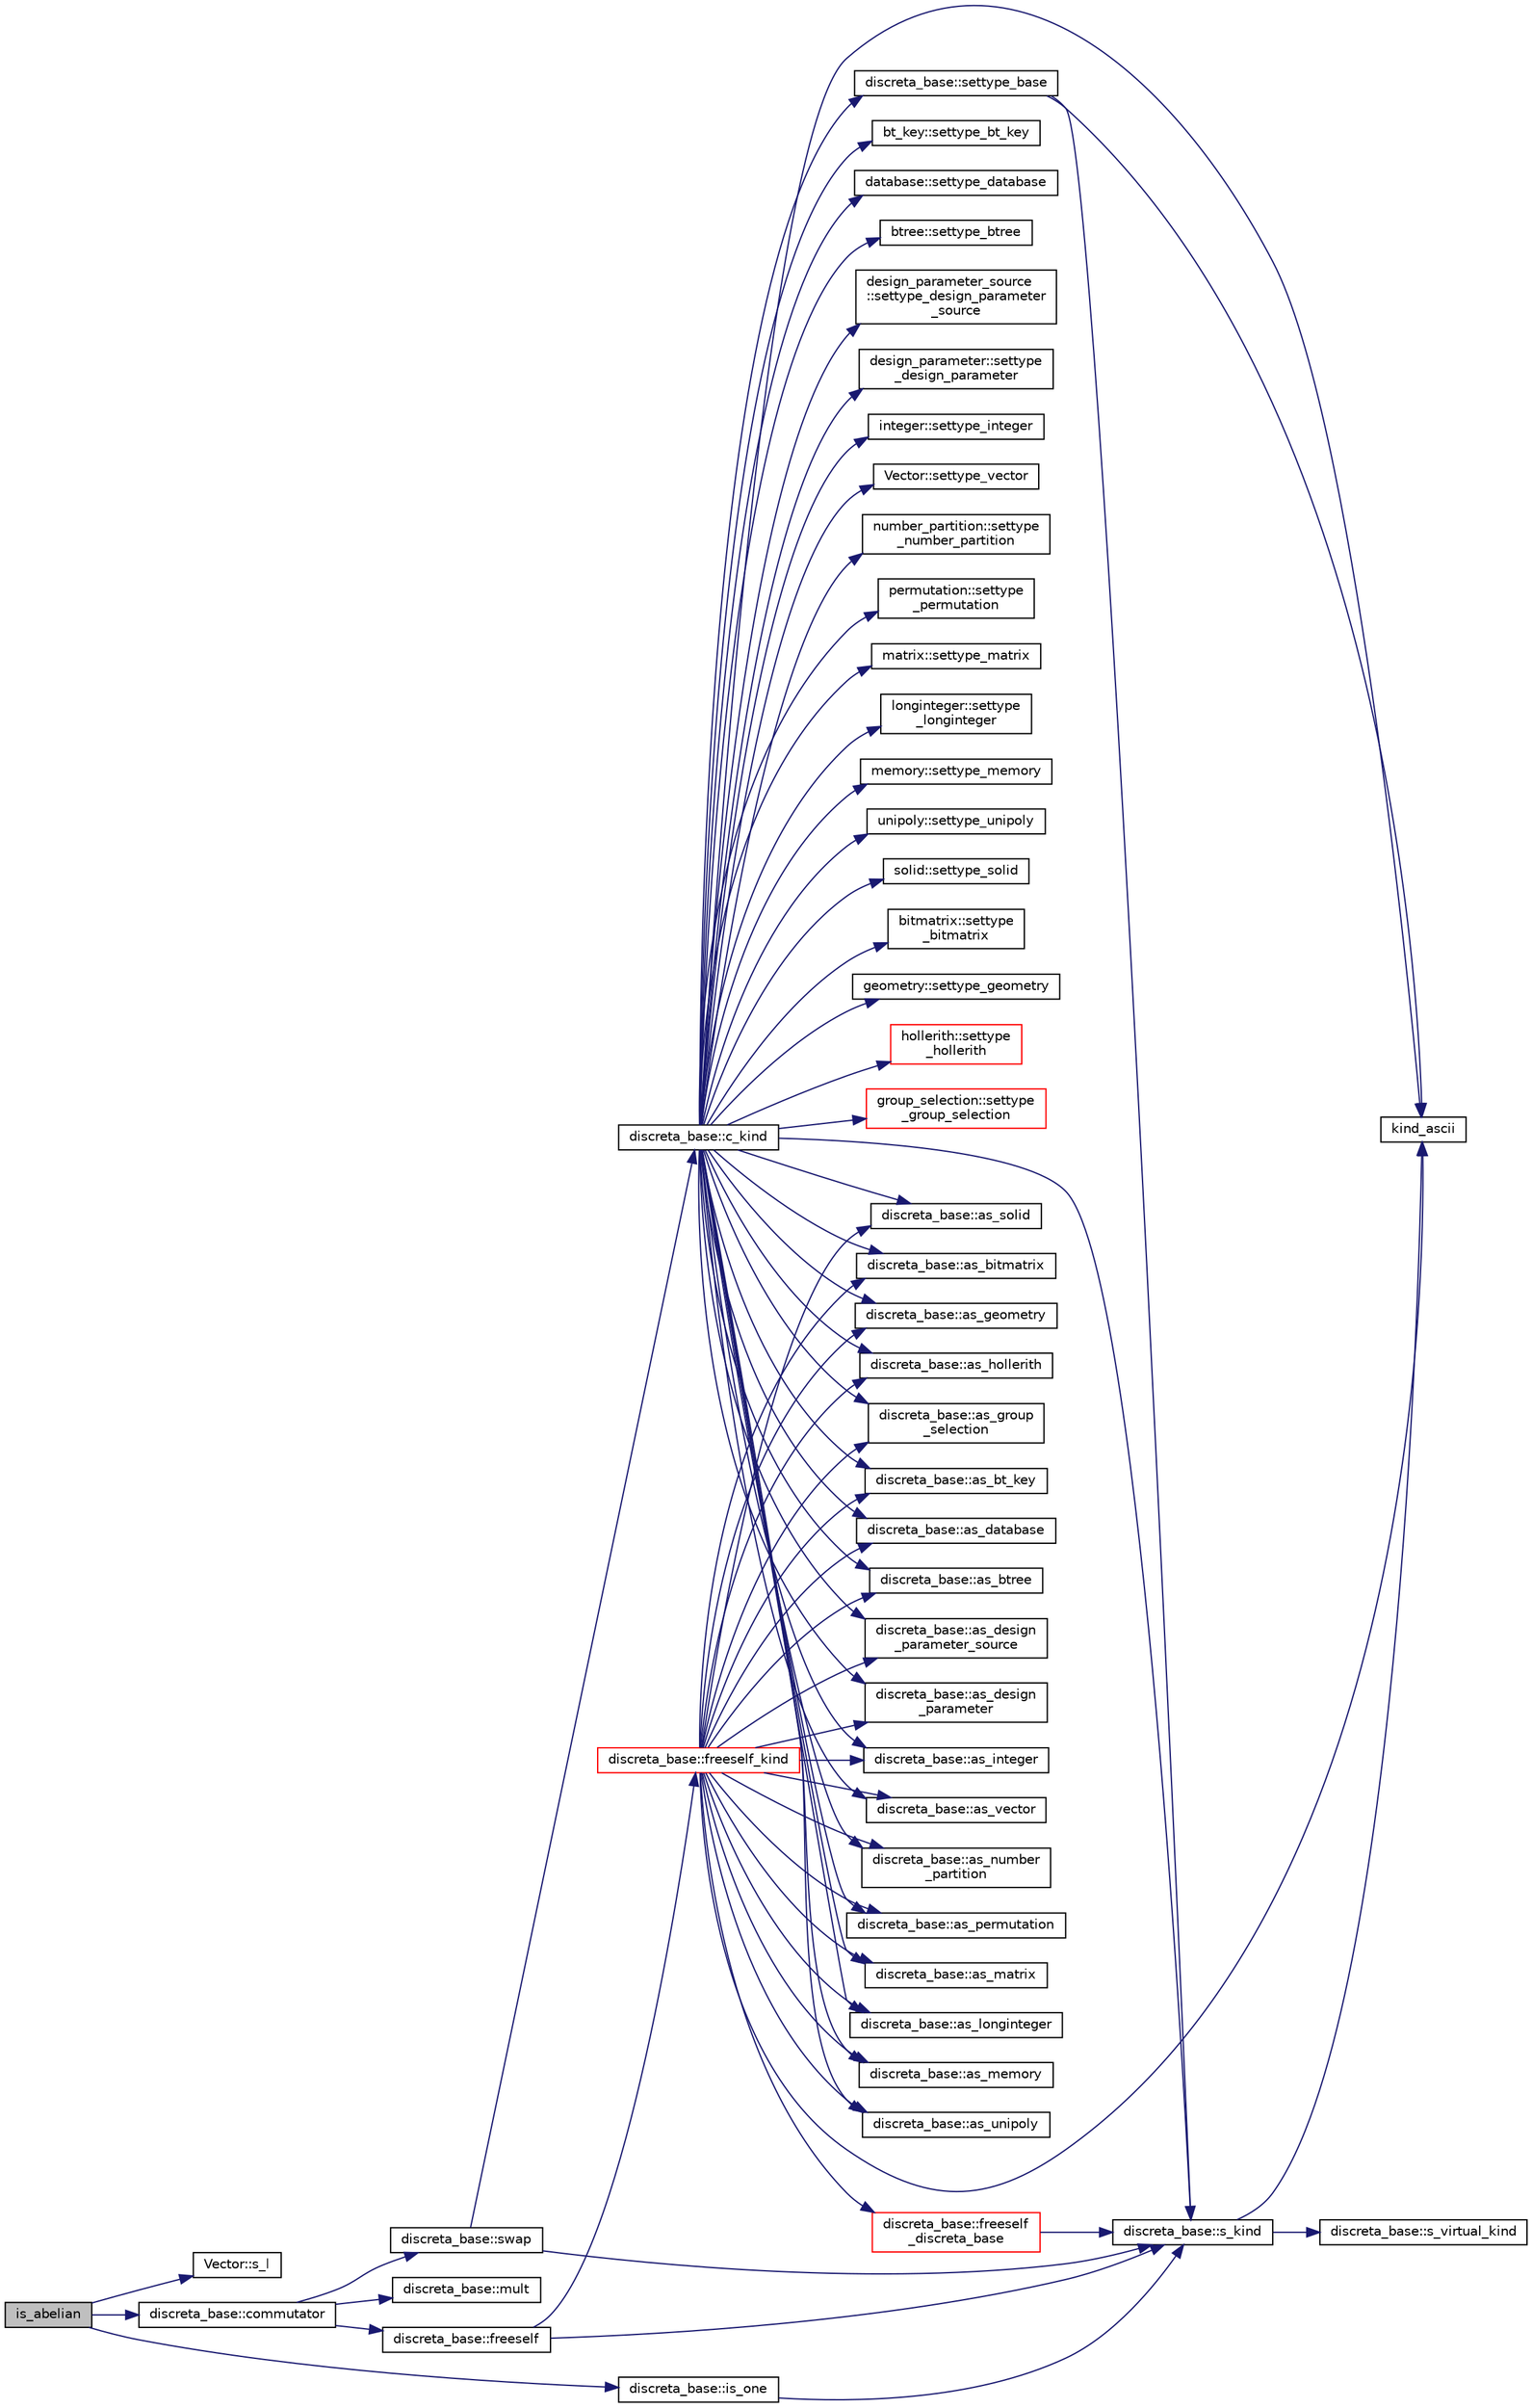 digraph "is_abelian"
{
  edge [fontname="Helvetica",fontsize="10",labelfontname="Helvetica",labelfontsize="10"];
  node [fontname="Helvetica",fontsize="10",shape=record];
  rankdir="LR";
  Node5634 [label="is_abelian",height=0.2,width=0.4,color="black", fillcolor="grey75", style="filled", fontcolor="black"];
  Node5634 -> Node5635 [color="midnightblue",fontsize="10",style="solid",fontname="Helvetica"];
  Node5635 [label="Vector::s_l",height=0.2,width=0.4,color="black", fillcolor="white", style="filled",URL="$d5/db2/class_vector.html#ad2dc082288f858d22a528832289e0704"];
  Node5634 -> Node5636 [color="midnightblue",fontsize="10",style="solid",fontname="Helvetica"];
  Node5636 [label="discreta_base::commutator",height=0.2,width=0.4,color="black", fillcolor="white", style="filled",URL="$d7/d71/classdiscreta__base.html#a1d0bb4144e3eb15aaf877a0cea656c00"];
  Node5636 -> Node5637 [color="midnightblue",fontsize="10",style="solid",fontname="Helvetica"];
  Node5637 [label="discreta_base::mult",height=0.2,width=0.4,color="black", fillcolor="white", style="filled",URL="$d7/d71/classdiscreta__base.html#a96f759b28f7c30bdfd95ac10f5972bd0"];
  Node5636 -> Node5638 [color="midnightblue",fontsize="10",style="solid",fontname="Helvetica"];
  Node5638 [label="discreta_base::swap",height=0.2,width=0.4,color="black", fillcolor="white", style="filled",URL="$d7/d71/classdiscreta__base.html#a2e8acbb9d3476675dac5b6a583b0293e"];
  Node5638 -> Node5639 [color="midnightblue",fontsize="10",style="solid",fontname="Helvetica"];
  Node5639 [label="discreta_base::s_kind",height=0.2,width=0.4,color="black", fillcolor="white", style="filled",URL="$d7/d71/classdiscreta__base.html#a8a830025c74adbbc3362418a7c2ba157"];
  Node5639 -> Node5640 [color="midnightblue",fontsize="10",style="solid",fontname="Helvetica"];
  Node5640 [label="discreta_base::s_virtual_kind",height=0.2,width=0.4,color="black", fillcolor="white", style="filled",URL="$d7/d71/classdiscreta__base.html#a52778a6d6943a468be083d0785d418fb"];
  Node5639 -> Node5641 [color="midnightblue",fontsize="10",style="solid",fontname="Helvetica"];
  Node5641 [label="kind_ascii",height=0.2,width=0.4,color="black", fillcolor="white", style="filled",URL="$d9/d60/discreta_8h.html#ad0ce825a9f29bc6cec27e1b64cfe27bf"];
  Node5638 -> Node5642 [color="midnightblue",fontsize="10",style="solid",fontname="Helvetica"];
  Node5642 [label="discreta_base::c_kind",height=0.2,width=0.4,color="black", fillcolor="white", style="filled",URL="$d7/d71/classdiscreta__base.html#adc2ff61589c2d083688e7a43f333cb62"];
  Node5642 -> Node5643 [color="midnightblue",fontsize="10",style="solid",fontname="Helvetica"];
  Node5643 [label="discreta_base::settype_base",height=0.2,width=0.4,color="black", fillcolor="white", style="filled",URL="$d7/d71/classdiscreta__base.html#a4f42899a89447d1c3993ea07c38f8ad4"];
  Node5643 -> Node5639 [color="midnightblue",fontsize="10",style="solid",fontname="Helvetica"];
  Node5643 -> Node5641 [color="midnightblue",fontsize="10",style="solid",fontname="Helvetica"];
  Node5642 -> Node5644 [color="midnightblue",fontsize="10",style="solid",fontname="Helvetica"];
  Node5644 [label="discreta_base::as_integer",height=0.2,width=0.4,color="black", fillcolor="white", style="filled",URL="$d7/d71/classdiscreta__base.html#a00d7691eaf874fd283d942692fe8dd26"];
  Node5642 -> Node5645 [color="midnightblue",fontsize="10",style="solid",fontname="Helvetica"];
  Node5645 [label="integer::settype_integer",height=0.2,width=0.4,color="black", fillcolor="white", style="filled",URL="$d0/de5/classinteger.html#a6265c65ef311229acd513d748faba796"];
  Node5642 -> Node5646 [color="midnightblue",fontsize="10",style="solid",fontname="Helvetica"];
  Node5646 [label="discreta_base::as_vector",height=0.2,width=0.4,color="black", fillcolor="white", style="filled",URL="$d7/d71/classdiscreta__base.html#a7bdd6cae39c380b128ee9e17e42cf020"];
  Node5642 -> Node5647 [color="midnightblue",fontsize="10",style="solid",fontname="Helvetica"];
  Node5647 [label="Vector::settype_vector",height=0.2,width=0.4,color="black", fillcolor="white", style="filled",URL="$d5/db2/class_vector.html#a34e0d00b18c051f23904a8429fa6c8b4"];
  Node5642 -> Node5648 [color="midnightblue",fontsize="10",style="solid",fontname="Helvetica"];
  Node5648 [label="discreta_base::as_number\l_partition",height=0.2,width=0.4,color="black", fillcolor="white", style="filled",URL="$d7/d71/classdiscreta__base.html#a307aa09de0e925d46697707968ffab00"];
  Node5642 -> Node5649 [color="midnightblue",fontsize="10",style="solid",fontname="Helvetica"];
  Node5649 [label="number_partition::settype\l_number_partition",height=0.2,width=0.4,color="black", fillcolor="white", style="filled",URL="$df/d50/classnumber__partition.html#a3aaec1b557758f643ffc8555bbc358be"];
  Node5642 -> Node5650 [color="midnightblue",fontsize="10",style="solid",fontname="Helvetica"];
  Node5650 [label="discreta_base::as_permutation",height=0.2,width=0.4,color="black", fillcolor="white", style="filled",URL="$d7/d71/classdiscreta__base.html#aa4e72f36a82984239b12ae831e131098"];
  Node5642 -> Node5651 [color="midnightblue",fontsize="10",style="solid",fontname="Helvetica"];
  Node5651 [label="permutation::settype\l_permutation",height=0.2,width=0.4,color="black", fillcolor="white", style="filled",URL="$d0/d08/classpermutation.html#af1eea29f86195cede9562e444664c28c"];
  Node5642 -> Node5652 [color="midnightblue",fontsize="10",style="solid",fontname="Helvetica"];
  Node5652 [label="discreta_base::as_matrix",height=0.2,width=0.4,color="black", fillcolor="white", style="filled",URL="$d7/d71/classdiscreta__base.html#ae4d7f56d917a4707b838fbffde6467ff"];
  Node5642 -> Node5653 [color="midnightblue",fontsize="10",style="solid",fontname="Helvetica"];
  Node5653 [label="matrix::settype_matrix",height=0.2,width=0.4,color="black", fillcolor="white", style="filled",URL="$d1/d8d/classmatrix.html#a1780283a64a789e4084d792683d276bb"];
  Node5642 -> Node5654 [color="midnightblue",fontsize="10",style="solid",fontname="Helvetica"];
  Node5654 [label="discreta_base::as_longinteger",height=0.2,width=0.4,color="black", fillcolor="white", style="filled",URL="$d7/d71/classdiscreta__base.html#a20a094639eb711b10c8694c51937f7cd"];
  Node5642 -> Node5655 [color="midnightblue",fontsize="10",style="solid",fontname="Helvetica"];
  Node5655 [label="longinteger::settype\l_longinteger",height=0.2,width=0.4,color="black", fillcolor="white", style="filled",URL="$d3/d71/classlonginteger.html#ae5f811ece8df31b9ff114368a18e1dc5"];
  Node5642 -> Node5656 [color="midnightblue",fontsize="10",style="solid",fontname="Helvetica"];
  Node5656 [label="discreta_base::as_memory",height=0.2,width=0.4,color="black", fillcolor="white", style="filled",URL="$d7/d71/classdiscreta__base.html#ad94b2d7dce0cd4fa22db57f6e79c4bd2"];
  Node5642 -> Node5657 [color="midnightblue",fontsize="10",style="solid",fontname="Helvetica"];
  Node5657 [label="memory::settype_memory",height=0.2,width=0.4,color="black", fillcolor="white", style="filled",URL="$d8/d99/classmemory.html#a33aae277f9b8fe36b02e9d5da895451b"];
  Node5642 -> Node5658 [color="midnightblue",fontsize="10",style="solid",fontname="Helvetica"];
  Node5658 [label="discreta_base::as_unipoly",height=0.2,width=0.4,color="black", fillcolor="white", style="filled",URL="$d7/d71/classdiscreta__base.html#ad50d8027f039fe5c2478cddb243adc9d"];
  Node5642 -> Node5659 [color="midnightblue",fontsize="10",style="solid",fontname="Helvetica"];
  Node5659 [label="unipoly::settype_unipoly",height=0.2,width=0.4,color="black", fillcolor="white", style="filled",URL="$d1/d89/classunipoly.html#a8db854fcc85c5e1150b1f1b1c005c95b"];
  Node5642 -> Node5660 [color="midnightblue",fontsize="10",style="solid",fontname="Helvetica"];
  Node5660 [label="discreta_base::as_solid",height=0.2,width=0.4,color="black", fillcolor="white", style="filled",URL="$d7/d71/classdiscreta__base.html#a1fc5f2b85ec97ab0a69dd64903c970a5"];
  Node5642 -> Node5661 [color="midnightblue",fontsize="10",style="solid",fontname="Helvetica"];
  Node5661 [label="solid::settype_solid",height=0.2,width=0.4,color="black", fillcolor="white", style="filled",URL="$d8/def/classsolid.html#a775bd4821f75a8aee4ea3d4335ff90e0"];
  Node5642 -> Node5662 [color="midnightblue",fontsize="10",style="solid",fontname="Helvetica"];
  Node5662 [label="discreta_base::as_bitmatrix",height=0.2,width=0.4,color="black", fillcolor="white", style="filled",URL="$d7/d71/classdiscreta__base.html#a071ad54ea8ef6c9d1d15f532e5a76df6"];
  Node5642 -> Node5663 [color="midnightblue",fontsize="10",style="solid",fontname="Helvetica"];
  Node5663 [label="bitmatrix::settype\l_bitmatrix",height=0.2,width=0.4,color="black", fillcolor="white", style="filled",URL="$de/dc8/classbitmatrix.html#acb571d947f9526665ebbdc0ce3e2a973"];
  Node5642 -> Node5664 [color="midnightblue",fontsize="10",style="solid",fontname="Helvetica"];
  Node5664 [label="discreta_base::as_geometry",height=0.2,width=0.4,color="black", fillcolor="white", style="filled",URL="$d7/d71/classdiscreta__base.html#a38fc7b4cdd830703e9d87354b79bc5c8"];
  Node5642 -> Node5665 [color="midnightblue",fontsize="10",style="solid",fontname="Helvetica"];
  Node5665 [label="geometry::settype_geometry",height=0.2,width=0.4,color="black", fillcolor="white", style="filled",URL="$da/d44/classgeometry.html#ab4a336baba6a3f56f5ffa053a5be5ba7"];
  Node5642 -> Node5666 [color="midnightblue",fontsize="10",style="solid",fontname="Helvetica"];
  Node5666 [label="discreta_base::as_hollerith",height=0.2,width=0.4,color="black", fillcolor="white", style="filled",URL="$d7/d71/classdiscreta__base.html#a3e66f82711f314710107e2f29e589690"];
  Node5642 -> Node5667 [color="midnightblue",fontsize="10",style="solid",fontname="Helvetica"];
  Node5667 [label="hollerith::settype\l_hollerith",height=0.2,width=0.4,color="red", fillcolor="white", style="filled",URL="$d8/d99/classhollerith.html#a23bbd4acfc88a0e90f1245f243f51f76"];
  Node5642 -> Node5669 [color="midnightblue",fontsize="10",style="solid",fontname="Helvetica"];
  Node5669 [label="discreta_base::as_group\l_selection",height=0.2,width=0.4,color="black", fillcolor="white", style="filled",URL="$d7/d71/classdiscreta__base.html#aae1bac4883c567718bef9fb610abbdc8"];
  Node5642 -> Node5670 [color="midnightblue",fontsize="10",style="solid",fontname="Helvetica"];
  Node5670 [label="group_selection::settype\l_group_selection",height=0.2,width=0.4,color="red", fillcolor="white", style="filled",URL="$d6/db0/classgroup__selection.html#a015ed73b7b8d784bedd4d11ac1fc0ec1"];
  Node5642 -> Node5673 [color="midnightblue",fontsize="10",style="solid",fontname="Helvetica"];
  Node5673 [label="discreta_base::as_bt_key",height=0.2,width=0.4,color="black", fillcolor="white", style="filled",URL="$d7/d71/classdiscreta__base.html#a2734c6e08dca17cf6588bd5064ec1b9f"];
  Node5642 -> Node5674 [color="midnightblue",fontsize="10",style="solid",fontname="Helvetica"];
  Node5674 [label="bt_key::settype_bt_key",height=0.2,width=0.4,color="black", fillcolor="white", style="filled",URL="$d1/de5/classbt__key.html#a352bb10beb7c789d8d29373035824800"];
  Node5642 -> Node5675 [color="midnightblue",fontsize="10",style="solid",fontname="Helvetica"];
  Node5675 [label="discreta_base::as_database",height=0.2,width=0.4,color="black", fillcolor="white", style="filled",URL="$d7/d71/classdiscreta__base.html#ab055d39d58210a2b03ba3d33703b09a9"];
  Node5642 -> Node5676 [color="midnightblue",fontsize="10",style="solid",fontname="Helvetica"];
  Node5676 [label="database::settype_database",height=0.2,width=0.4,color="black", fillcolor="white", style="filled",URL="$db/d72/classdatabase.html#a014639aa001462e480eb1f3984839b72"];
  Node5642 -> Node5677 [color="midnightblue",fontsize="10",style="solid",fontname="Helvetica"];
  Node5677 [label="discreta_base::as_btree",height=0.2,width=0.4,color="black", fillcolor="white", style="filled",URL="$d7/d71/classdiscreta__base.html#a78e76674cef2ec113c17989c11288778"];
  Node5642 -> Node5678 [color="midnightblue",fontsize="10",style="solid",fontname="Helvetica"];
  Node5678 [label="btree::settype_btree",height=0.2,width=0.4,color="black", fillcolor="white", style="filled",URL="$dd/db0/classbtree.html#a5a1b9773c848908a6050cc733d2d9780"];
  Node5642 -> Node5679 [color="midnightblue",fontsize="10",style="solid",fontname="Helvetica"];
  Node5679 [label="discreta_base::as_design\l_parameter_source",height=0.2,width=0.4,color="black", fillcolor="white", style="filled",URL="$d7/d71/classdiscreta__base.html#a59cbf837c6582ded5bc586265d13d81a"];
  Node5642 -> Node5680 [color="midnightblue",fontsize="10",style="solid",fontname="Helvetica"];
  Node5680 [label="design_parameter_source\l::settype_design_parameter\l_source",height=0.2,width=0.4,color="black", fillcolor="white", style="filled",URL="$df/d4b/classdesign__parameter__source.html#a3af3b851df87bd1661fb9c9ce18822c8"];
  Node5642 -> Node5681 [color="midnightblue",fontsize="10",style="solid",fontname="Helvetica"];
  Node5681 [label="discreta_base::as_design\l_parameter",height=0.2,width=0.4,color="black", fillcolor="white", style="filled",URL="$d7/d71/classdiscreta__base.html#aab24ff38ea1c5471ab3de42e014d0f2a"];
  Node5642 -> Node5682 [color="midnightblue",fontsize="10",style="solid",fontname="Helvetica"];
  Node5682 [label="design_parameter::settype\l_design_parameter",height=0.2,width=0.4,color="black", fillcolor="white", style="filled",URL="$da/d94/classdesign__parameter.html#a8b19d277f2b7d09c2531a527dfc0359e"];
  Node5642 -> Node5641 [color="midnightblue",fontsize="10",style="solid",fontname="Helvetica"];
  Node5642 -> Node5639 [color="midnightblue",fontsize="10",style="solid",fontname="Helvetica"];
  Node5636 -> Node5683 [color="midnightblue",fontsize="10",style="solid",fontname="Helvetica"];
  Node5683 [label="discreta_base::freeself",height=0.2,width=0.4,color="black", fillcolor="white", style="filled",URL="$d7/d71/classdiscreta__base.html#a9a3c9501a562293b5667c11b9174d6e5"];
  Node5683 -> Node5684 [color="midnightblue",fontsize="10",style="solid",fontname="Helvetica"];
  Node5684 [label="discreta_base::freeself_kind",height=0.2,width=0.4,color="red", fillcolor="white", style="filled",URL="$d7/d71/classdiscreta__base.html#a63a23ada2165b3838fab719ed458cec8"];
  Node5684 -> Node5685 [color="midnightblue",fontsize="10",style="solid",fontname="Helvetica"];
  Node5685 [label="discreta_base::freeself\l_discreta_base",height=0.2,width=0.4,color="red", fillcolor="white", style="filled",URL="$d7/d71/classdiscreta__base.html#a8b1ec2cee4566034441e066dc2c027db"];
  Node5685 -> Node5639 [color="midnightblue",fontsize="10",style="solid",fontname="Helvetica"];
  Node5684 -> Node5644 [color="midnightblue",fontsize="10",style="solid",fontname="Helvetica"];
  Node5684 -> Node5646 [color="midnightblue",fontsize="10",style="solid",fontname="Helvetica"];
  Node5684 -> Node5648 [color="midnightblue",fontsize="10",style="solid",fontname="Helvetica"];
  Node5684 -> Node5650 [color="midnightblue",fontsize="10",style="solid",fontname="Helvetica"];
  Node5684 -> Node5652 [color="midnightblue",fontsize="10",style="solid",fontname="Helvetica"];
  Node5684 -> Node5654 [color="midnightblue",fontsize="10",style="solid",fontname="Helvetica"];
  Node5684 -> Node5656 [color="midnightblue",fontsize="10",style="solid",fontname="Helvetica"];
  Node5684 -> Node5658 [color="midnightblue",fontsize="10",style="solid",fontname="Helvetica"];
  Node5684 -> Node5660 [color="midnightblue",fontsize="10",style="solid",fontname="Helvetica"];
  Node5684 -> Node5662 [color="midnightblue",fontsize="10",style="solid",fontname="Helvetica"];
  Node5684 -> Node5664 [color="midnightblue",fontsize="10",style="solid",fontname="Helvetica"];
  Node5684 -> Node5666 [color="midnightblue",fontsize="10",style="solid",fontname="Helvetica"];
  Node5684 -> Node5669 [color="midnightblue",fontsize="10",style="solid",fontname="Helvetica"];
  Node5684 -> Node5673 [color="midnightblue",fontsize="10",style="solid",fontname="Helvetica"];
  Node5684 -> Node5675 [color="midnightblue",fontsize="10",style="solid",fontname="Helvetica"];
  Node5684 -> Node5677 [color="midnightblue",fontsize="10",style="solid",fontname="Helvetica"];
  Node5684 -> Node5679 [color="midnightblue",fontsize="10",style="solid",fontname="Helvetica"];
  Node5684 -> Node5681 [color="midnightblue",fontsize="10",style="solid",fontname="Helvetica"];
  Node5684 -> Node5641 [color="midnightblue",fontsize="10",style="solid",fontname="Helvetica"];
  Node5683 -> Node5639 [color="midnightblue",fontsize="10",style="solid",fontname="Helvetica"];
  Node5634 -> Node5710 [color="midnightblue",fontsize="10",style="solid",fontname="Helvetica"];
  Node5710 [label="discreta_base::is_one",height=0.2,width=0.4,color="black", fillcolor="white", style="filled",URL="$d7/d71/classdiscreta__base.html#a28fa37aac83194174888d34f07f43848"];
  Node5710 -> Node5639 [color="midnightblue",fontsize="10",style="solid",fontname="Helvetica"];
}
